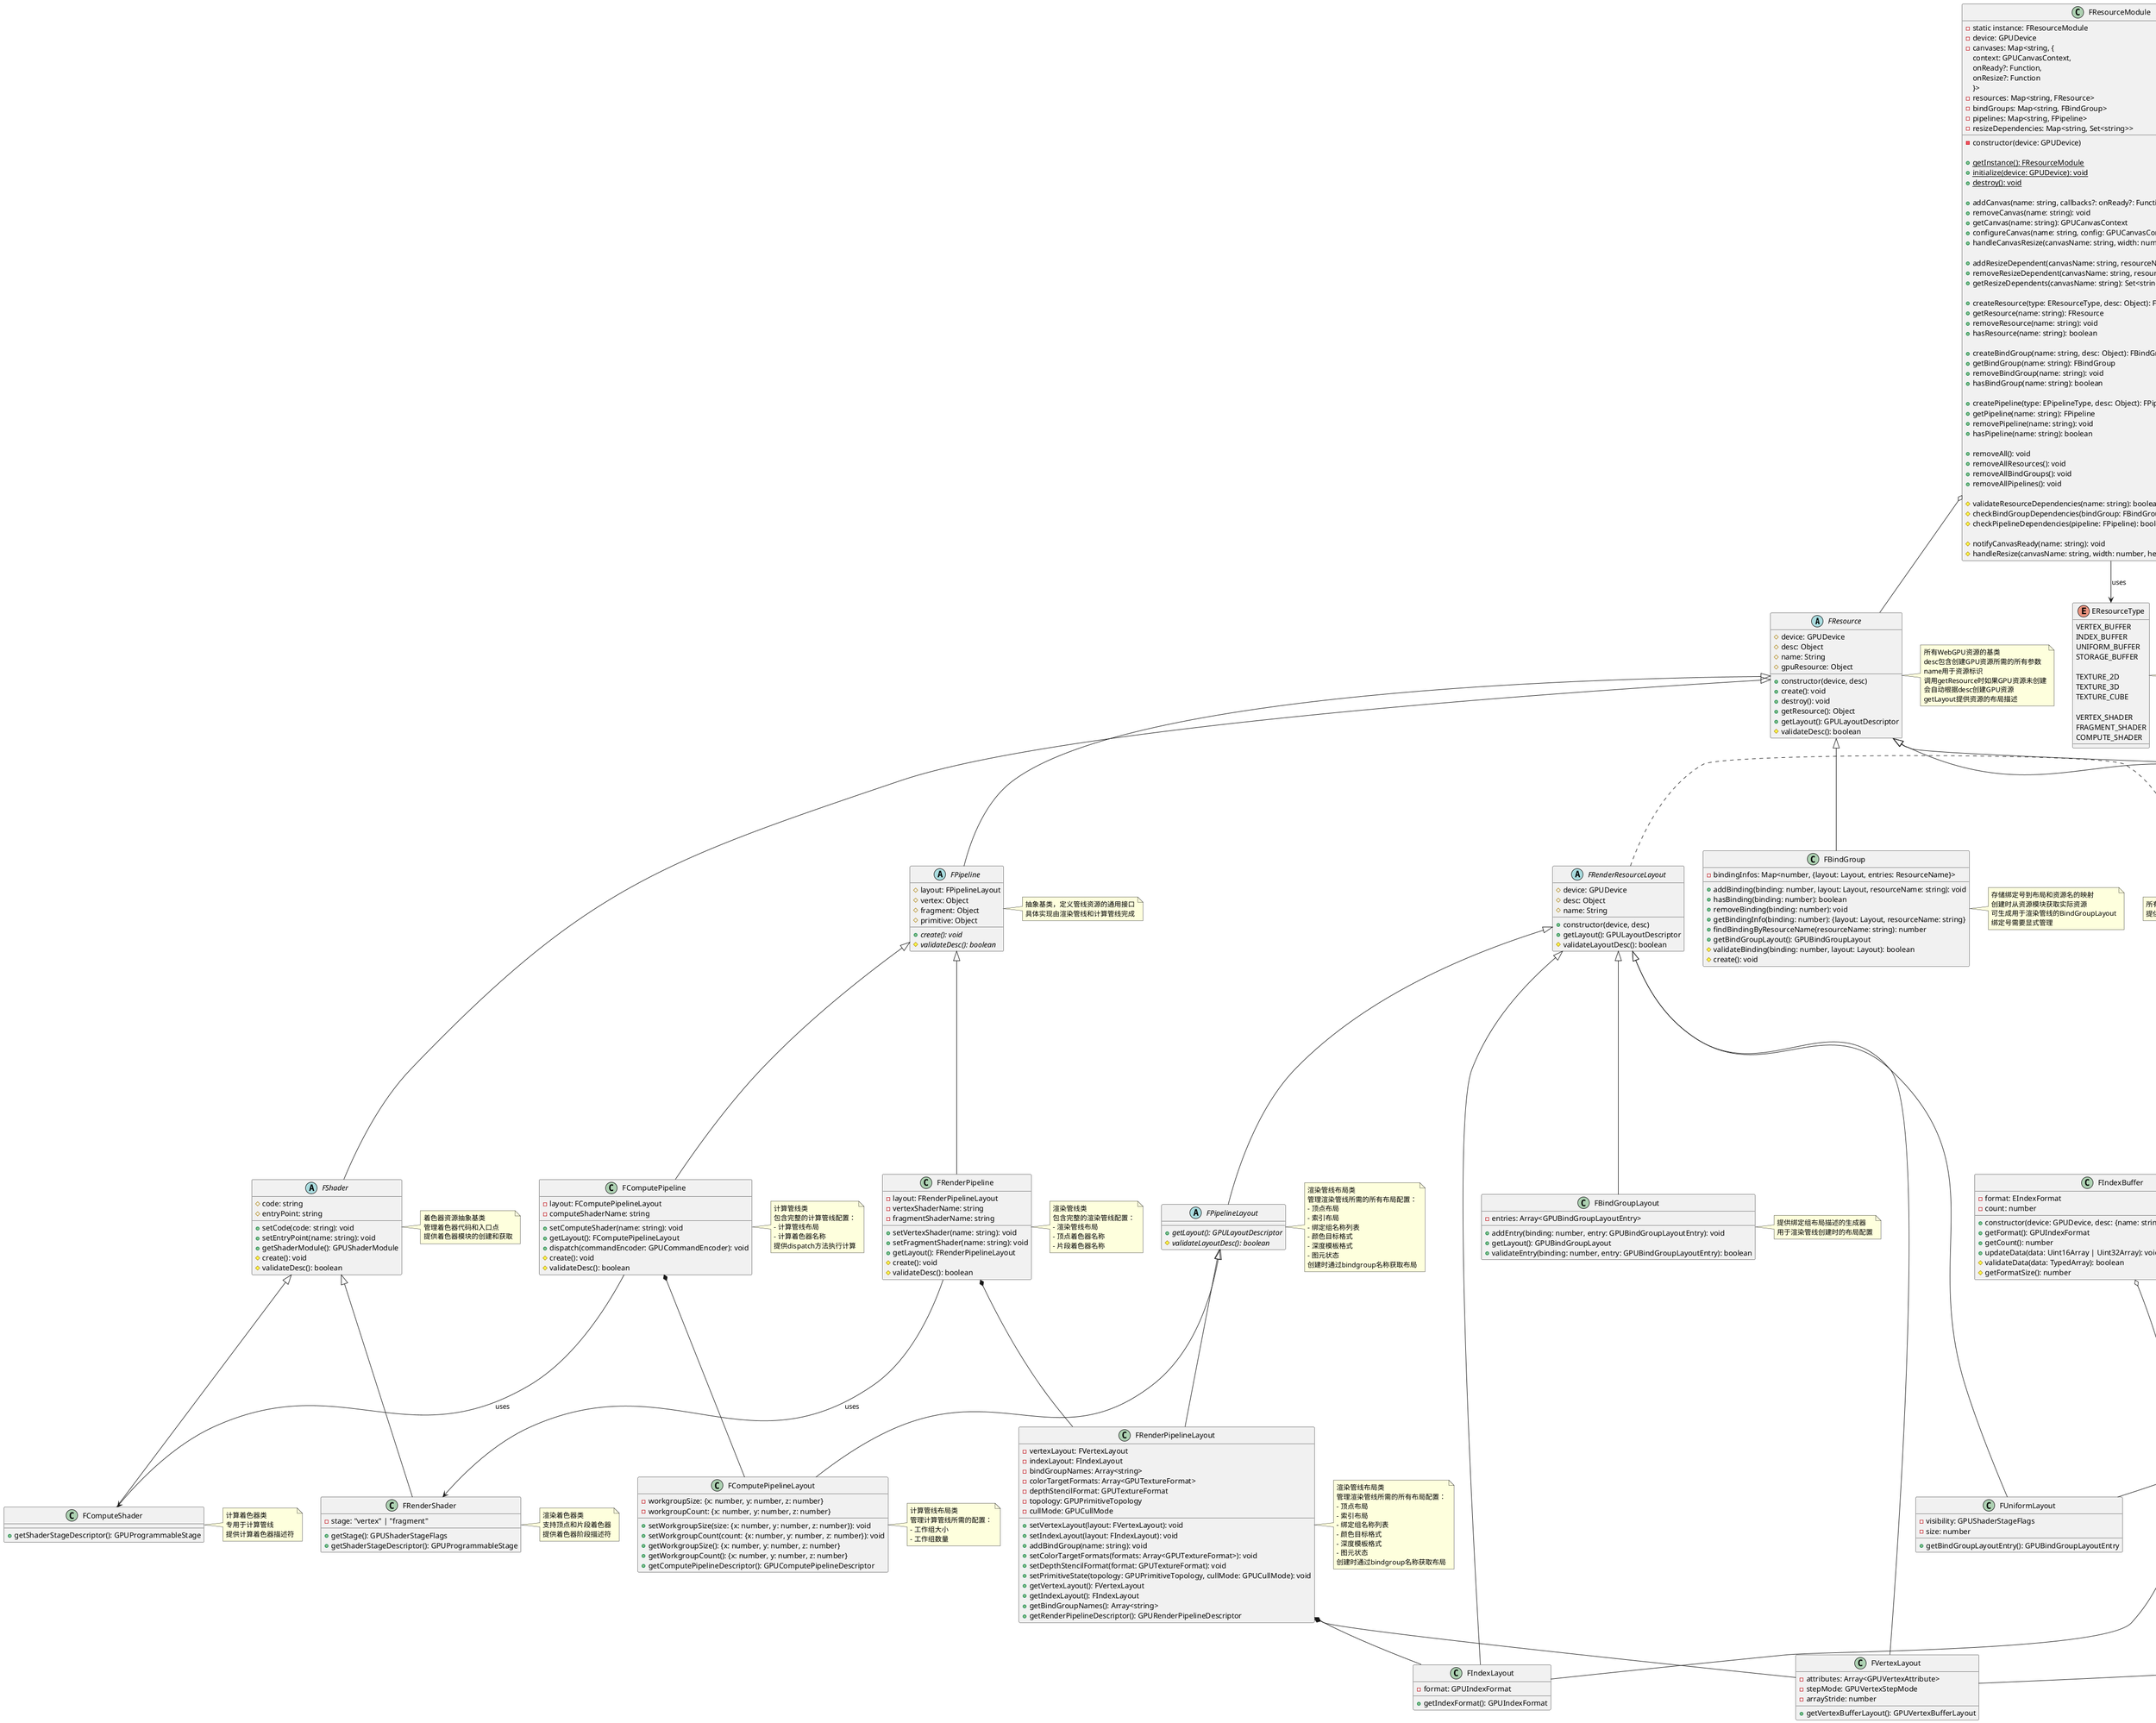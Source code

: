 @startuml Resource

' 基础资源类
abstract class FResource {
  # device: GPUDevice
  # desc: Object
  # name: String
  # gpuResource: Object
  
  + constructor(device, desc)
  + create(): void
  + destroy(): void
  + getResource(): Object
  + getLayout(): GPULayoutDescriptor
  # validateDesc(): boolean
}

' 基础布局类
abstract class FRenderResourceLayout {
  # device: GPUDevice
  # desc: Object
  # name: String
  
  + constructor(device, desc)
  + getLayout(): GPULayoutDescriptor
  # validateLayoutDesc(): boolean
}

' 缓冲区布局类
class FVertexLayout extends FRenderResourceLayout {
  - attributes: Array<GPUVertexAttribute>
  - stepMode: GPUVertexStepMode
  - arrayStride: number
  + getVertexBufferLayout(): GPUVertexBufferLayout
}

class FIndexLayout extends FRenderResourceLayout {
  - format: GPUIndexFormat
  + getIndexFormat(): GPUIndexFormat
}

class FUniformLayout extends FRenderResourceLayout {
  - visibility: GPUShaderStageFlags
  - size: number
  + getBindGroupLayoutEntry(): GPUBindGroupLayoutEntry
}

' 管线资源
abstract class FPipeline extends FResource {
  # layout: FPipelineLayout
  # vertex: Object
  # fragment: Object
  # primitive: Object
  
  + {abstract} create(): void
  # {abstract} validateDesc(): boolean
}

' 渲染管线布局类
class FRenderPipelineLayout extends FPipelineLayout {
  - vertexLayout: FVertexLayout
  - indexLayout: FIndexLayout
  - bindGroupNames: Array<string>
  - colorTargetFormats: Array<GPUTextureFormat>
  - depthStencilFormat: GPUTextureFormat
  - topology: GPUPrimitiveTopology
  - cullMode: GPUCullMode
  
  + setVertexLayout(layout: FVertexLayout): void
  + setIndexLayout(layout: FIndexLayout): void
  + addBindGroup(name: string): void
  + setColorTargetFormats(formats: Array<GPUTextureFormat>): void
  + setDepthStencilFormat(format: GPUTextureFormat): void
  + setPrimitiveState(topology: GPUPrimitiveTopology, cullMode: GPUCullMode): void
  + getVertexLayout(): FVertexLayout
  + getIndexLayout(): FIndexLayout
  + getBindGroupNames(): Array<string>
  + getRenderPipelineDescriptor(): GPURenderPipelineDescriptor
}

' 渲染管线类
class FRenderPipeline extends FPipeline {
  - layout: FRenderPipelineLayout
  - vertexShaderName: string
  - fragmentShaderName: string
  
  + setVertexShader(name: string): void
  + setFragmentShader(name: string): void
  + getLayout(): FRenderPipelineLayout
  # create(): void
  # validateDesc(): boolean
}

' 计算管线布局类
class FComputePipelineLayout extends FPipelineLayout {
  - workgroupSize: {x: number, y: number, z: number}
  - workgroupCount: {x: number, y: number, z: number}
  
  + setWorkgroupSize(size: {x: number, y: number, z: number}): void
  + setWorkgroupCount(count: {x: number, y: number, z: number}): void
  + getWorkgroupSize(): {x: number, y: number, z: number}
  + getWorkgroupCount(): {x: number, y: number, z: number}
  + getComputePipelineDescriptor(): GPUComputePipelineDescriptor
}

' 计算管线类
class FComputePipeline extends FPipeline {
  - layout: FComputePipelineLayout
  - computeShaderName: string
  
  + setComputeShader(name: string): void
  + getLayout(): FComputePipelineLayout
  + dispatch(commandEncoder: GPUCommandEncoder): void
  # create(): void
  # validateDesc(): boolean
}

' 纹理维度枚举
enum ETextureDimension {
  _1D
  _2D
  _3D
  CUBE
}

' 纹理资源基类
abstract class FTexture extends FResource {
  # format: GPUTextureFormat
  # dimension: ETextureDimension
  # size: {width: number, height: number, depthOrArrayLayers?: number}
  # usage: GPUTextureUsageFlags
  
  + constructor(device: GPUDevice, desc: {
    name: string,
    format: GPUTextureFormat,
    dimension: ETextureDimension,
    size: {width: number, height: number, depthOrArrayLayers?: number},
    usage: GPUTextureUsageFlags
  })
  
  ' 核心接口
  + {abstract} resize(newSize: {width: number, height: number, depthOrArrayLayers?: number}): void
  + {abstract} setData(data: ArrayBuffer | TypedArray, dataLayout?: GPUImageDataLayout): Promise<void>
  + {abstract} getView(desc?: GPUTextureViewDescriptor): GPUTextureView
  
  ' 基本属性获取
  + getFormat(): GPUTextureFormat
  + getDimension(): ETextureDimension
  + getSize(): {width: number, height: number, depthOrArrayLayers?: number}
  
  # validateDesc(): boolean
  # validateSize(size: {width: number, height: number, depthOrArrayLayers?: number}): boolean
}

' 2D纹理
class FTexture2D extends FTexture {
  - mipLevelCount: number
  - sampleCount: number
  
  + constructor(device: GPUDevice, desc: {
    name: string,
    format: GPUTextureFormat,
    size: {width: number, height: number},
    usage: GPUTextureUsageFlags,
    mipLevelCount?: number,
    sampleCount?: number
  })
  
  + resize(newSize: {width: number, height: number}): void
  + setData(data: ArrayBuffer | TypedArray, dataLayout?: GPUImageDataLayout): Promise<void>
  + getView(desc?: GPUTextureViewDescriptor): GPUTextureView
  + generateMipmaps(): void
  
  ' 静态工厂方法
  + {static} createDepthTexture(device: GPUDevice, name: string, size: {width: number, height: number}): FTexture2D
  + {static} createColorAttachment(device: GPUDevice, name: string, size: {width: number, height: number}, format?: GPUTextureFormat): FTexture2D
  + {static} createStorageTexture(device: GPUDevice, name: string, size: {width: number, height: number}, format?: GPUTextureFormat): FTexture2D
  + {static} createSampledTexture(device: GPUDevice, name: string, size: {width: number, height: number}, format?: GPUTextureFormat): FTexture2D
  + {static} createMultisampleTexture(device: GPUDevice, name: string, size: {width: number, height: number}, sampleCount: number): FTexture2D
  
  ' 静态布局方法
  + {static} getDepthTextureLayout(): GPUTextureLayout
  + {static} getColorAttachmentLayout(): GPUTextureLayout
  + {static} getStorageTextureLayout(): GPUTextureLayout
  + {static} getSampledTextureLayout(): GPUTextureLayout
  + {static} getMultisampleTextureLayout(): GPUTextureLayout
}

' 3D纹理
class FTexture3D extends FTexture {
  - mipLevelCount: number
  
  + constructor(device: GPUDevice, desc: {
    name: string,
    format: GPUTextureFormat,
    size: {width: number, height: number, depth: number},
    usage: GPUTextureUsageFlags,
    mipLevelCount?: number
  })
  
  + resize(newSize: {width: number, height: number, depth: number}): void
  + setData(data: ArrayBuffer | TypedArray, dataLayout?: GPUImageDataLayout): Promise<void>
  + getView(desc?: GPUTextureViewDescriptor): GPUTextureView
  + generateMipmaps(): void
  
  ' 静态工厂方法
  + {static} createVolumeTexture(device: GPUDevice, name: string, size: {width: number, height: number, depth: number}, format?: GPUTextureFormat): FTexture3D
  + {static} createLUTTexture(device: GPUDevice, name: string, size: number, format?: GPUTextureFormat): FTexture3D
  + {static} createNoiseTexture(device: GPUDevice, name: string, size: {width: number, height: number, depth: number}): FTexture3D
  
  ' 静态布局方法
  + {static} getVolumeTextureLayout(): GPUTextureLayout
  + {static} getLUTTextureLayout(): GPUTextureLayout
  + {static} getNoiseTextureLayout(): GPUTextureLayout
}

' 缓冲区资源
class FBuffer extends FResource {
  # size: number
  # usage: GPUBufferUsageFlags
  # data: ArrayBuffer
  # mappable: boolean
  
  + constructor(device: GPUDevice, desc: {
    name: string, 
    size: number, 
    usage: GPUBufferUsageFlags,
    mappable: boolean
  })
  
  ' 数据交换方法
  + async setData(data: ArrayBuffer | TypedArray, offset?: number): Promise<void>
  + async getData(offset?: number, size?: number): Promise<ArrayBuffer>
  
  ' GPU映射方法（仅当mappable为true时可用）
  + async mapAsyncWrite(): Promise<void>
  + async mapAsyncRead(): Promise<void>
  + getMappedRange(offset?: number, size?: number): ArrayBuffer
  + unmap(): void
  
  # validateData(data: ArrayBuffer | TypedArray): boolean
  # validateSize(size: number): boolean
}

' Uniform数据类型枚举
enum EUniformType {
  FLOAT
  FLOAT2
  FLOAT3
  FLOAT4
  INT
  INT2
  INT3
  INT4
  UINT
  UINT2
  UINT3
  UINT4
  MAT2X2
  MAT3X3
  MAT4X4
  BOOL
}

' Uniform缓冲区资源
class FUniformBuffer extends FBuffer {
  - dataLayout: Map<string, {
    type: EUniformType,
    offset: number,
    size: number
  }>
  - totalSize: number
  - data: ArrayBuffer
  
  ' 实例方法
  + addUniform(name: string, type: EUniformType): void
  + hasUniform(name: string): boolean
  + removeUniform(name: string): void
  + getUniform(name: string): {type: EUniformType, offset: number, size: number}
  + setUniformValue(name: string, value: any): void
  + getUniformValue(name: string): any
  + updateData(): void
  # validateUniform(name: string, type: EUniformType): boolean
  # calculateOffsets(): void
  # getSizeFromType(type: EUniformType): number
  
  ' 静态工厂方法
  + {static} createTransformBuffer(device: GPUDevice, name: string): FUniformBuffer
  + {static} createMaterialBuffer(device: GPUDevice, name: string): FUniformBuffer
  + {static} createLightBuffer(device: GPUDevice, name: string): FUniformBuffer
  
  ' 静态布局方法
  + {static} getTransformBufferLayout(): GPUBufferLayout
  + {static} getMaterialBufferLayout(): GPUBufferLayout
  + {static} getLightBufferLayout(): GPUBufferLayout
}

' 顶点属性类型枚举
enum EVertexAttribute {
  POSITION_2D
  POSITION_3D
  NORMAL
  TANGENT
  BITANGENT
  UV
  UV2
  COLOR_RGB
  COLOR_RGBA
  JOINTS_4
  WEIGHTS_4
}

' 顶点缓冲区资源
class FVertexBuffer extends FBuffer {
  - attributes: Map<string, {
    type: EVertexAttribute,
    format: GPUVertexFormat,
    offset: number,
    shaderLocation: number
  }>
  - totalSize: number
  - stride: number
  
  ' 实例方法
  + addAttribute(name: string, type: EVertexAttribute, shaderLocation: number): void
  + hasAttribute(name: string): boolean
  + removeAttribute(name: string): void
  + getAttribute(name: string): {type: EVertexAttribute, format: GPUVertexFormat, offset: number, shaderLocation: number}
  + getStride(): number
  + getTotalSize(): number
  + getVertexBufferLayout(): GPUVertexBufferLayout
  + updateData(data: TypedArray): void
  # validateAttribute(name: string, type: EVertexAttribute): boolean
  # calculateOffsets(): void
  # getFormatFromType(type: EVertexAttribute): GPUVertexFormat
  
  ' 静态工厂方法
  + {static} createStaticMesh(device: GPUDevice, name: string): FVertexBuffer
  + {static} createSkeletalMesh(device: GPUDevice, name: string): FVertexBuffer
  + {static} createSpriteMesh(device: GPUDevice, name: string): FVertexBuffer
  + {static} createParticleMesh(device: GPUDevice, name: string): FVertexBuffer
  
  ' 静态布局方法
  + {static} getStaticMeshLayout(): GPUVertexBufferLayout
  + {static} getSkeletalMeshLayout(): GPUVertexBufferLayout
  + {static} getSpriteMeshLayout(): GPUVertexBufferLayout
  + {static} getParticleMeshLayout(): GPUVertexBufferLayout
}

' 索引格式枚举
enum EIndexFormat {
  UINT16
  UINT32
}

' 索引缓冲区资源
class FIndexBuffer extends FBuffer {
  - format: EIndexFormat
  - count: number
  
  + constructor(device: GPUDevice, desc: {name: string, format: EIndexFormat})
  + getFormat(): GPUIndexFormat
  + getCount(): number
  + updateData(data: Uint16Array | Uint32Array): void
  # validateData(data: TypedArray): boolean
  # getFormatSize(): number
}

' 绑定组资源
class FBindGroup extends FResource {
  - bindingInfos: Map<number, {layout: Layout, entries: ResourceName}>
  
  + addBinding(binding: number, layout: Layout, resourceName: string): void
  + hasBinding(binding: number): boolean
  + removeBinding(binding: number): void
  + getBindingInfo(binding: number): {layout: Layout, resourceName: string}
  + findBindingByResourceName(resourceName: string): number
  + getBindGroupLayout(): GPUBindGroupLayout
  # validateBinding(binding: number, layout: Layout): boolean
  # create(): void
}

class FBindGroupLayout extends FRenderResourceLayout {
  - entries: Array<GPUBindGroupLayoutEntry>
  + addEntry(binding: number, entry: GPUBindGroupLayoutEntry): void
  + getLayout(): GPUBindGroupLayout
  + validateEntry(binding: number, entry: GPUBindGroupLayoutEntry): boolean
}

' 管线布局类
abstract class FPipelineLayout extends FRenderResourceLayout {
  + {abstract} getLayout(): GPULayoutDescriptor
  # {abstract} validateLayoutDesc(): boolean
}

' 资源类型枚举
enum EResourceType {
  ' Buffer类型
  VERTEX_BUFFER
  INDEX_BUFFER
  UNIFORM_BUFFER
  STORAGE_BUFFER
  
  ' Texture类型
  TEXTURE_2D
  TEXTURE_3D
  TEXTURE_CUBE
  
  ' Shader类型
  VERTEX_SHADER
  FRAGMENT_SHADER
  COMPUTE_SHADER
}

' 管线类型枚举
enum EPipelineType {
  RENDER
  COMPUTE
}

' 资源管理模块（单例）
class FResourceModule {
  - static instance: FResourceModule
  - device: GPUDevice
  - canvases: Map<string, {
    context: GPUCanvasContext,
    onReady?: Function,
    onResize?: Function
  }>
  - resources: Map<string, FResource>
  - bindGroups: Map<string, FBindGroup>
  - pipelines: Map<string, FPipeline>
  - resizeDependencies: Map<string, Set<string>>
  
  - constructor(device: GPUDevice)
  
  ' 单例访问
  + {static} getInstance(): FResourceModule
  + {static} initialize(device: GPUDevice): void
  + {static} destroy(): void
  
  ' 画布管理
  + addCanvas(name: string, callbacks?: onReady?: Function,onResize?: Function): void
  + removeCanvas(name: string): void
  + getCanvas(name: string): GPUCanvasContext
  + configureCanvas(name: string, config: GPUCanvasConfiguration): void
  + handleCanvasResize(canvasName: string, width: number, height: number): void
  
  ' 资源依赖管理
  + addResizeDependent(canvasName: string, resourceName: string): void
  + removeResizeDependent(canvasName: string, resourceName: string): void
  + getResizeDependents(canvasName: string): Set<string>
  
  ' 资源管理（Buffer & Texture）
  + createResource(type: EResourceType, desc: Object): FResource
  + getResource(name: string): FResource
  + removeResource(name: string): void
  + hasResource(name: string): boolean
  
  ' 绑定组管理
  + createBindGroup(name: string, desc: Object): FBindGroup
  + getBindGroup(name: string): FBindGroup
  + removeBindGroup(name: string): void
  + hasBindGroup(name: string): boolean
  
  ' 管线管理
  + createPipeline(type: EPipelineType, desc: Object): FPipeline
  + getPipeline(name: string): FPipeline
  + removePipeline(name: string): void
  + hasPipeline(name: string): boolean
  
  ' 批量操作
  + removeAll(): void
  + removeAllResources(): void
  + removeAllBindGroups(): void
  + removeAllPipelines(): void
  
  ' 资源依赖检查
  # validateResourceDependencies(name: string): boolean
  # checkBindGroupDependencies(bindGroup: FBindGroup): boolean
  # checkPipelineDependencies(pipeline: FPipeline): boolean
  
  # notifyCanvasReady(name: string): void
  # handleResize(canvasName: string, width: number, height: number): void
}

' 关系图
FResourceModule o-- FResource
FVertexBuffer o-- FVertexLayout
FIndexBuffer o-- FIndexLayout
FUniformBuffer o-- FUniformLayout
FRenderPipeline *-- FRenderPipelineLayout
FComputePipeline *-- FComputePipelineLayout
FRenderPipelineLayout *-- FVertexLayout
FRenderPipelineLayout *-- FIndexLayout
FRenderPipeline --> FRenderShader: uses
FComputePipeline --> FComputeShader: uses
FVertexBuffer --> EVertexAttribute: uses
FUniformBuffer --> EUniformType: uses
FResourceModule --> EResourceType: uses
FResourceModule --> EPipelineType: uses

note right of FResource
  所有WebGPU资源的基类
  desc包含创建GPU资源所需的所有参数
  name用于资源标识
  调用getResource时如果GPU资源未创建
  会自动根据desc创建GPU资源
  getLayout提供资源的布局描述
end note

note right of FRenderResourceLayout
  所有布局描述符的基类
  提供资源创建时所需的布局描述
end note

note right of FPipeline
  抽象基类，定义管线资源的通用接口
  具体实现由渲染管线和计算管线完成
end note

note right of FBindGroup
  存储绑定号到布局和资源名的映射
  创建时从资源模块获取实际资源
  可生成用于渲染管线的BindGroupLayout
  绑定号需要显式管理
end note

note right of FResourceModule
  GPU资源的中央管理器（单例）
  管理四类核心内容：
  - Canvas：WebGPU上下文
  - Resources：基础资源(Buffer/Texture)
  - BindGroups：绑定组
  - Pipelines：渲染和计算管线
  
  提供功能：
  - 资源创建和管理
  - 依赖关系检查
  - 批量资源操作
  - 画布配置管理
  - Canvas事件回调
  - 自动Resize管理
  
  单例模式：
  - 全局唯一实例
  - 统一的资源访问点
  - 集中的生命周期管理
end note

note right of FPipelineLayout
  渲染管线布局类
  管理渲染管线所需的所有布局配置：
  - 顶点布局
  - 索引布局
  - 绑定组名称列表
  - 颜色目标格式
  - 深度模板格式
  - 图元状态
  创建时通过bindgroup名称获取布局
end note

note right of FRenderPipelineLayout
  渲染管线布局类
  管理渲染管线所需的所有布局配置：
  - 顶点布局
  - 索引布局
  - 绑定组名称列表
  - 颜色目标格式
  - 深度模板格式
  - 图元状态
  创建时通过bindgroup名称获取布局
end note

note right of FRenderPipeline
  渲染管线类
  包含完整的渲染管线配置：
  - 渲染管线布局
  - 顶点着色器名称
  - 片段着色器名称
end note

note right of FComputePipelineLayout
  计算管线布局类
  管理计算管线所需的配置：
  - 工作组大小
  - 工作组数量
end note

note right of FComputePipeline
  计算管线类
  包含完整的计算管线配置：
  - 计算管线布局
  - 计算着色器名称
  提供dispatch方法执行计算
end note

note right of FBindGroupLayout
  提供绑定组布局描述的生成器
  用于渲染管线创建时的布局配置
end note

' 着色器资源基类
abstract class FShader extends FResource {
  # code: string
  # entryPoint: string
  
  + setCode(code: string): void
  + setEntryPoint(name: string): void
  + getShaderModule(): GPUShaderModule
  # create(): void
  # validateDesc(): boolean
}

' 渲染着色器
class FRenderShader extends FShader {
  - stage: "vertex" | "fragment"
  
  + getStage(): GPUShaderStageFlags
  + getShaderStageDescriptor(): GPUProgrammableStage
}

' 计算着色器
class FComputeShader extends FShader {
  + getShaderStageDescriptor(): GPUProgrammableStage
}

note right of FShader
  着色器资源抽象基类
  管理着色器代码和入口点
  提供着色器模块的创建和获取
end note

note right of FRenderShader
  渲染着色器类
  支持顶点和片段着色器
  提供着色器阶段描述符
end note

note right of FComputeShader
  计算着色器类
  专用于计算管线
  提供计算着色器描述符
end note

note right of FVertexBuffer
  顶点缓冲区资源类
  使用EVertexAttribute枚举添加属性
  自动从类型推导格式和大小
  支持：
  - 标准顶点属性类型
  - 自动布局计算
  - 顶点数据更新
  
  预设布局：
  - StaticMesh: 位置、法线、UV
  - SkeletalMesh: 位置、法线、UV、骨骼、权重
  - SpriteMesh: 位置、UV、颜色
  - ParticleMesh: 位置、颜色、大小、旋转
end note

note right of EVertexAttribute
  顶点属性类型枚举
  定义常用的顶点属性类型：
  - 2D/3D位置
  - 法线、切线、副切线
  - UV坐标
  - 颜色
  - 骨骼动画数据等
end note

note right of EUniformType
  Uniform数据类型枚举
  定义常用的Uniform数据类型：
  - 标量：float, int, uint, bool
  - 向量：float2/3/4, int2/3/4
  - 矩阵：mat2x2, mat3x3, mat4x4
  自动处理内存对齐
end note

note right of FUniformBuffer
  Uniform缓冲区资源类
  使用EUniformType枚举添加数据
  自动处理数据布局和对齐
  支持：
  - 标准Uniform数据类型
  - 自动偏移计算
  - 类型安全的数据更新
  
  预设布局：
  - TransformBuffer: 模型、视图、投影矩阵
  - MaterialBuffer: 颜色、金属度、粗糙度等
  - LightBuffer: 光照参数
end note

note right of EIndexFormat
  索引缓冲区格式枚举
  - UINT16: 16位无符号整数
  - UINT32: 32位无符号整数
  用于指定索引数据的存储格式
end note

note right of FIndexBuffer
  索引缓冲区资源类
  支持16位和32位索引格式
  自动验证数据类型匹配
  提供索引数量和格式信息
end note

note right of FBuffer
  缓冲区资源基类
  提供GPU数据交换接口：
  - setData: 向GPU写入数据
  - getData: 从GPU读取数据
  支持：
  - 直接数据传输
  - GPU内存映射（可选）
  - 数据验证
  - 偏移和大小控制
end note

note right of FTexture
  纹理资源抽象基类
  定义基本的纹理接口：
  - resize: 重新设置纹理大小
  - setData: 更新纹理数据
  - getView: 获取纹理视图
  具体实现由子类完成
end note

note right of FTexture2D
  2D纹理实现
  提供完整的2D纹理功能：
  - 支持动态调整大小
  - Mipmap支持
  - 多重采样
  - 标准2D纹理视图
  
  预设类型：
  - 深度纹理：用于深度测试
  - 颜色附件：用于渲染目标
  - 存储纹理：用于计算着色器读写
  - 采样纹理：用于着色器采样
  - 多重采样纹理：用于MSAA
end note

note right of FTexture3D
  3D纹理实现
  提供完整的3D纹理功能：
  - 支持动态调整大小
  - Mipmap支持
  - 3D数据管理
  - 体积纹理视图
  
  预设类型：
  - 体积纹理：用于体积渲染
  - LUT纹理：用于颜色查找表
  - 噪声纹理：用于程序化生成
end note

note right of EResourceType
  资源类型枚举
  定义所有可创建的资源类型：
  - 缓冲区类型
  - 纹理类型
  - 着色器类型
  用于资源创建时的类型指定
end note

note right of EPipelineType
  管线类型枚举
  定义可创建的管线类型：
  - 渲染管线
  - 计算管线
  用于管线创建时的类型指定
end note

@enduml
